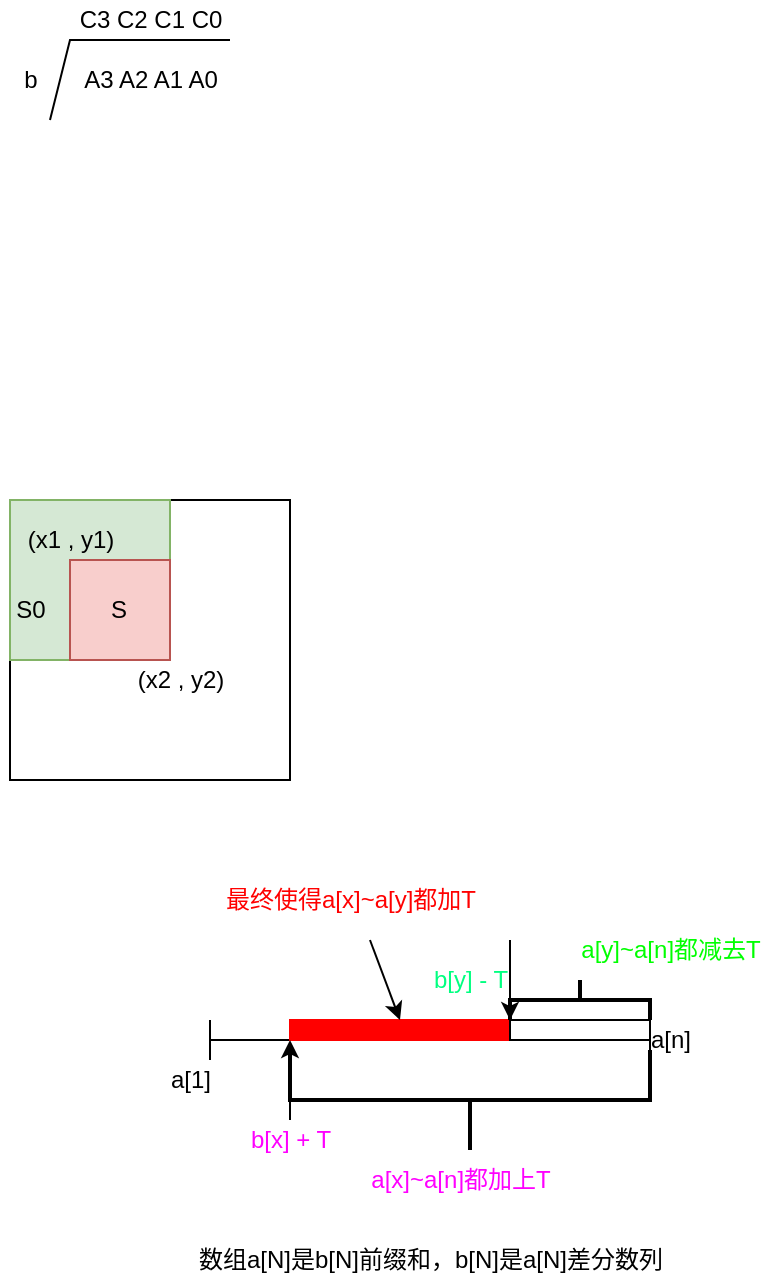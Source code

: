 <mxfile version="16.6.1" type="github">
  <diagram id="o3be76gck5MH5FPR8f1Z" name="Page-1">
    <mxGraphModel dx="878" dy="504" grid="1" gridSize="10" guides="1" tooltips="1" connect="1" arrows="1" fold="1" page="1" pageScale="1" pageWidth="827" pageHeight="1169" math="0" shadow="0">
      <root>
        <mxCell id="0" />
        <mxCell id="1" parent="0" />
        <mxCell id="uUX-1m_Qmzv8y-TxKIE5-1" value="" style="endArrow=none;html=1;rounded=0;" edge="1" parent="1">
          <mxGeometry width="50" height="50" relative="1" as="geometry">
            <mxPoint x="390" y="280" as="sourcePoint" />
            <mxPoint x="480" y="240" as="targetPoint" />
            <Array as="points">
              <mxPoint x="400" y="240" />
            </Array>
          </mxGeometry>
        </mxCell>
        <mxCell id="uUX-1m_Qmzv8y-TxKIE5-2" value="A3 A2 A1 A0" style="text;html=1;align=center;verticalAlign=middle;resizable=0;points=[];autosize=1;strokeColor=none;fillColor=none;" vertex="1" parent="1">
          <mxGeometry x="400" y="250" width="80" height="20" as="geometry" />
        </mxCell>
        <mxCell id="uUX-1m_Qmzv8y-TxKIE5-3" value="b" style="text;html=1;align=center;verticalAlign=middle;resizable=0;points=[];autosize=1;strokeColor=none;fillColor=none;" vertex="1" parent="1">
          <mxGeometry x="370" y="250" width="20" height="20" as="geometry" />
        </mxCell>
        <mxCell id="uUX-1m_Qmzv8y-TxKIE5-4" value="C3 C2 C1 C0" style="text;html=1;align=center;verticalAlign=middle;resizable=0;points=[];autosize=1;strokeColor=none;fillColor=none;" vertex="1" parent="1">
          <mxGeometry x="395" y="220" width="90" height="20" as="geometry" />
        </mxCell>
        <mxCell id="uUX-1m_Qmzv8y-TxKIE5-5" value="" style="whiteSpace=wrap;html=1;aspect=fixed;" vertex="1" parent="1">
          <mxGeometry x="370" y="470" width="140" height="140" as="geometry" />
        </mxCell>
        <mxCell id="uUX-1m_Qmzv8y-TxKIE5-7" value="" style="whiteSpace=wrap;html=1;aspect=fixed;fillColor=#d5e8d4;strokeColor=#82b366;" vertex="1" parent="1">
          <mxGeometry x="370" y="470" width="80" height="80" as="geometry" />
        </mxCell>
        <mxCell id="uUX-1m_Qmzv8y-TxKIE5-8" value="" style="whiteSpace=wrap;html=1;aspect=fixed;fillColor=#f8cecc;strokeColor=#b85450;" vertex="1" parent="1">
          <mxGeometry x="400" y="500" width="50" height="50" as="geometry" />
        </mxCell>
        <mxCell id="uUX-1m_Qmzv8y-TxKIE5-10" value="(x1 , y1)" style="text;html=1;align=center;verticalAlign=middle;resizable=0;points=[];autosize=1;strokeColor=none;fillColor=none;" vertex="1" parent="1">
          <mxGeometry x="370" y="480" width="60" height="20" as="geometry" />
        </mxCell>
        <mxCell id="uUX-1m_Qmzv8y-TxKIE5-11" value="(x2 , y2)" style="text;html=1;align=center;verticalAlign=middle;resizable=0;points=[];autosize=1;strokeColor=none;fillColor=none;" vertex="1" parent="1">
          <mxGeometry x="425" y="550" width="60" height="20" as="geometry" />
        </mxCell>
        <mxCell id="uUX-1m_Qmzv8y-TxKIE5-12" value="S" style="text;html=1;align=center;verticalAlign=middle;resizable=0;points=[];autosize=1;strokeColor=none;fillColor=none;" vertex="1" parent="1">
          <mxGeometry x="414" y="515" width="20" height="20" as="geometry" />
        </mxCell>
        <mxCell id="uUX-1m_Qmzv8y-TxKIE5-14" value="S0" style="text;html=1;align=center;verticalAlign=middle;resizable=0;points=[];autosize=1;strokeColor=none;fillColor=none;" vertex="1" parent="1">
          <mxGeometry x="365" y="515" width="30" height="20" as="geometry" />
        </mxCell>
        <mxCell id="uUX-1m_Qmzv8y-TxKIE5-15" value="" style="shape=crossbar;whiteSpace=wrap;html=1;rounded=1;" vertex="1" parent="1">
          <mxGeometry x="470" y="730" width="220" height="20" as="geometry" />
        </mxCell>
        <mxCell id="uUX-1m_Qmzv8y-TxKIE5-16" value="数组a[N]是b[N]前缀和，b[N]是a[N]差分数列" style="text;html=1;align=center;verticalAlign=middle;resizable=0;points=[];autosize=1;strokeColor=none;fillColor=none;" vertex="1" parent="1">
          <mxGeometry x="455" y="840" width="250" height="20" as="geometry" />
        </mxCell>
        <mxCell id="uUX-1m_Qmzv8y-TxKIE5-18" value="" style="rounded=0;whiteSpace=wrap;html=1;strokeColor=#FF0000;fillColor=#FF0000;" vertex="1" parent="1">
          <mxGeometry x="510" y="730" width="110" height="10" as="geometry" />
        </mxCell>
        <mxCell id="uUX-1m_Qmzv8y-TxKIE5-19" value="" style="whiteSpace=wrap;html=1;" vertex="1" parent="1">
          <mxGeometry x="620" y="730" width="70" height="10" as="geometry" />
        </mxCell>
        <mxCell id="uUX-1m_Qmzv8y-TxKIE5-22" value="" style="endArrow=classic;html=1;rounded=0;" edge="1" parent="1">
          <mxGeometry width="50" height="50" relative="1" as="geometry">
            <mxPoint x="510" y="780" as="sourcePoint" />
            <mxPoint x="510" y="740" as="targetPoint" />
          </mxGeometry>
        </mxCell>
        <mxCell id="uUX-1m_Qmzv8y-TxKIE5-23" value="&lt;font color=&quot;#ff00ff&quot;&gt;b[x] + T&lt;/font&gt;" style="text;html=1;align=center;verticalAlign=middle;resizable=0;points=[];autosize=1;strokeColor=none;fillColor=none;" vertex="1" parent="1">
          <mxGeometry x="480" y="780" width="60" height="20" as="geometry" />
        </mxCell>
        <mxCell id="uUX-1m_Qmzv8y-TxKIE5-24" value="" style="strokeWidth=2;html=1;shape=mxgraph.flowchart.annotation_2;align=left;labelPosition=right;pointerEvents=1;rotation=-90;" vertex="1" parent="1">
          <mxGeometry x="575" y="680" width="50" height="180" as="geometry" />
        </mxCell>
        <mxCell id="uUX-1m_Qmzv8y-TxKIE5-27" value="a[x]~a[n]都加上T" style="text;html=1;align=center;verticalAlign=middle;resizable=0;points=[];autosize=1;strokeColor=none;fillColor=none;fontColor=#FF00FF;" vertex="1" parent="1">
          <mxGeometry x="540" y="800" width="110" height="20" as="geometry" />
        </mxCell>
        <mxCell id="uUX-1m_Qmzv8y-TxKIE5-28" value="&lt;font color=&quot;#000000&quot;&gt;a[n]&lt;/font&gt;" style="text;html=1;align=center;verticalAlign=middle;resizable=0;points=[];autosize=1;strokeColor=none;fillColor=none;fontColor=#FF00FF;" vertex="1" parent="1">
          <mxGeometry x="680" y="730" width="40" height="20" as="geometry" />
        </mxCell>
        <mxCell id="uUX-1m_Qmzv8y-TxKIE5-29" value="a[1]" style="text;html=1;align=center;verticalAlign=middle;resizable=0;points=[];autosize=1;strokeColor=none;fillColor=none;fontColor=#000000;" vertex="1" parent="1">
          <mxGeometry x="440" y="750" width="40" height="20" as="geometry" />
        </mxCell>
        <mxCell id="uUX-1m_Qmzv8y-TxKIE5-30" value="" style="endArrow=classic;html=1;rounded=0;fontColor=#000000;" edge="1" parent="1">
          <mxGeometry width="50" height="50" relative="1" as="geometry">
            <mxPoint x="620" y="690" as="sourcePoint" />
            <mxPoint x="620" y="730" as="targetPoint" />
          </mxGeometry>
        </mxCell>
        <mxCell id="uUX-1m_Qmzv8y-TxKIE5-31" value="&lt;font color=&quot;#00ff80&quot;&gt;b[y] - T&lt;/font&gt;" style="text;html=1;align=center;verticalAlign=middle;resizable=0;points=[];autosize=1;strokeColor=none;fillColor=none;fontColor=#000000;" vertex="1" parent="1">
          <mxGeometry x="575" y="700" width="50" height="20" as="geometry" />
        </mxCell>
        <mxCell id="uUX-1m_Qmzv8y-TxKIE5-32" value="" style="strokeWidth=2;html=1;shape=mxgraph.flowchart.annotation_2;align=left;labelPosition=right;pointerEvents=1;fontColor=#00FF00;rotation=90;" vertex="1" parent="1">
          <mxGeometry x="645" y="685" width="20" height="70" as="geometry" />
        </mxCell>
        <mxCell id="uUX-1m_Qmzv8y-TxKIE5-33" value="a[y]~a[n]都减去T" style="text;html=1;align=center;verticalAlign=middle;resizable=0;points=[];autosize=1;strokeColor=none;fillColor=none;fontColor=#00FF00;" vertex="1" parent="1">
          <mxGeometry x="645" y="685" width="110" height="20" as="geometry" />
        </mxCell>
        <mxCell id="uUX-1m_Qmzv8y-TxKIE5-35" value="" style="endArrow=classic;html=1;rounded=0;fontColor=#00FF00;entryX=0.5;entryY=0;entryDx=0;entryDy=0;" edge="1" parent="1" target="uUX-1m_Qmzv8y-TxKIE5-18">
          <mxGeometry width="50" height="50" relative="1" as="geometry">
            <mxPoint x="550" y="690" as="sourcePoint" />
            <mxPoint x="560" y="650" as="targetPoint" />
          </mxGeometry>
        </mxCell>
        <mxCell id="uUX-1m_Qmzv8y-TxKIE5-36" value="&lt;font color=&quot;#ff0000&quot;&gt;最终使得a[x]~a[y]都加T&lt;/font&gt;" style="text;html=1;align=center;verticalAlign=middle;resizable=0;points=[];autosize=1;strokeColor=none;fillColor=none;fontColor=#00FF00;" vertex="1" parent="1">
          <mxGeometry x="470" y="660" width="140" height="20" as="geometry" />
        </mxCell>
      </root>
    </mxGraphModel>
  </diagram>
</mxfile>

